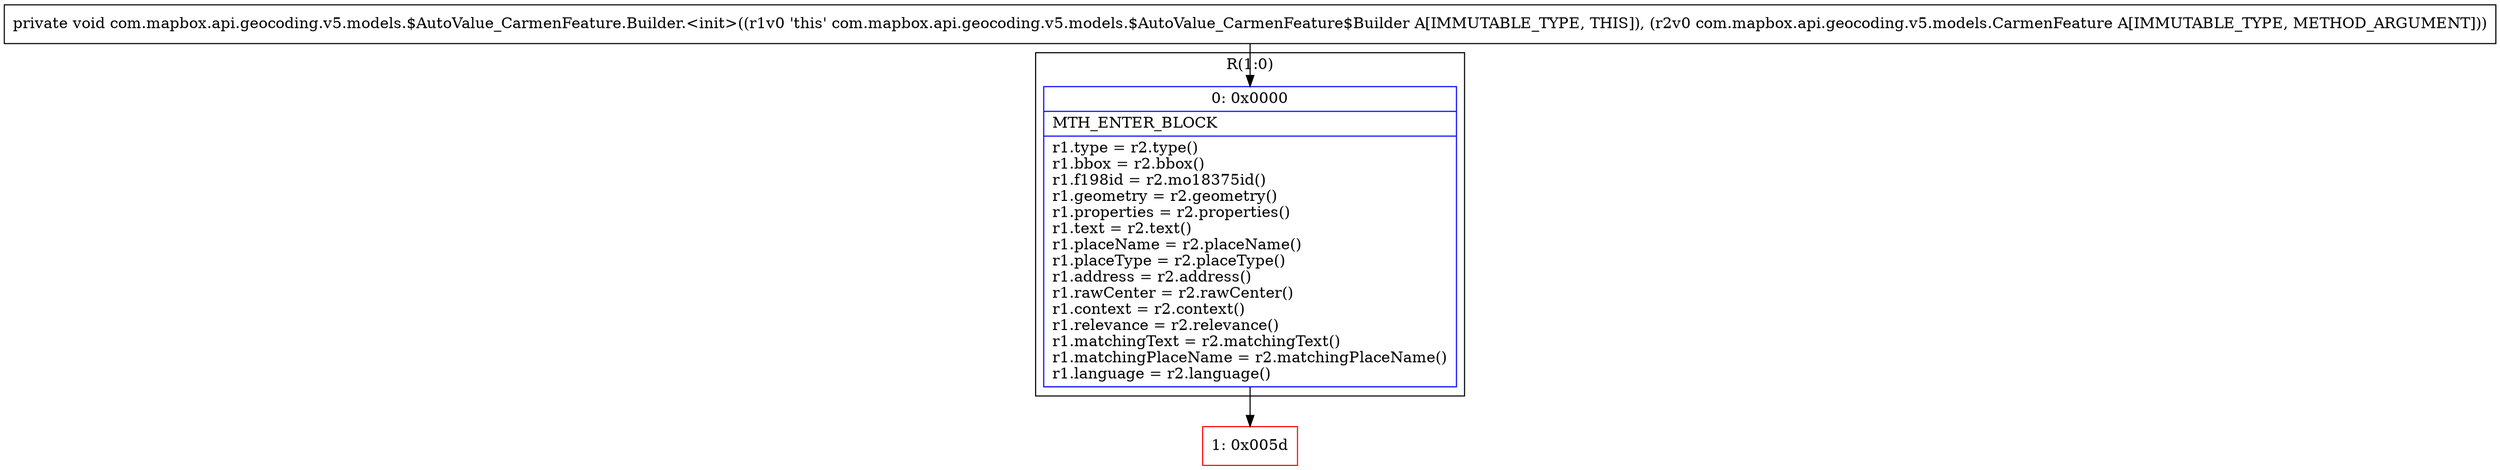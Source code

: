 digraph "CFG forcom.mapbox.api.geocoding.v5.models.$AutoValue_CarmenFeature.Builder.\<init\>(Lcom\/mapbox\/api\/geocoding\/v5\/models\/CarmenFeature;)V" {
subgraph cluster_Region_229310941 {
label = "R(1:0)";
node [shape=record,color=blue];
Node_0 [shape=record,label="{0\:\ 0x0000|MTH_ENTER_BLOCK\l|r1.type = r2.type()\lr1.bbox = r2.bbox()\lr1.f198id = r2.mo18375id()\lr1.geometry = r2.geometry()\lr1.properties = r2.properties()\lr1.text = r2.text()\lr1.placeName = r2.placeName()\lr1.placeType = r2.placeType()\lr1.address = r2.address()\lr1.rawCenter = r2.rawCenter()\lr1.context = r2.context()\lr1.relevance = r2.relevance()\lr1.matchingText = r2.matchingText()\lr1.matchingPlaceName = r2.matchingPlaceName()\lr1.language = r2.language()\l}"];
}
Node_1 [shape=record,color=red,label="{1\:\ 0x005d}"];
MethodNode[shape=record,label="{private void com.mapbox.api.geocoding.v5.models.$AutoValue_CarmenFeature.Builder.\<init\>((r1v0 'this' com.mapbox.api.geocoding.v5.models.$AutoValue_CarmenFeature$Builder A[IMMUTABLE_TYPE, THIS]), (r2v0 com.mapbox.api.geocoding.v5.models.CarmenFeature A[IMMUTABLE_TYPE, METHOD_ARGUMENT])) }"];
MethodNode -> Node_0;
Node_0 -> Node_1;
}

